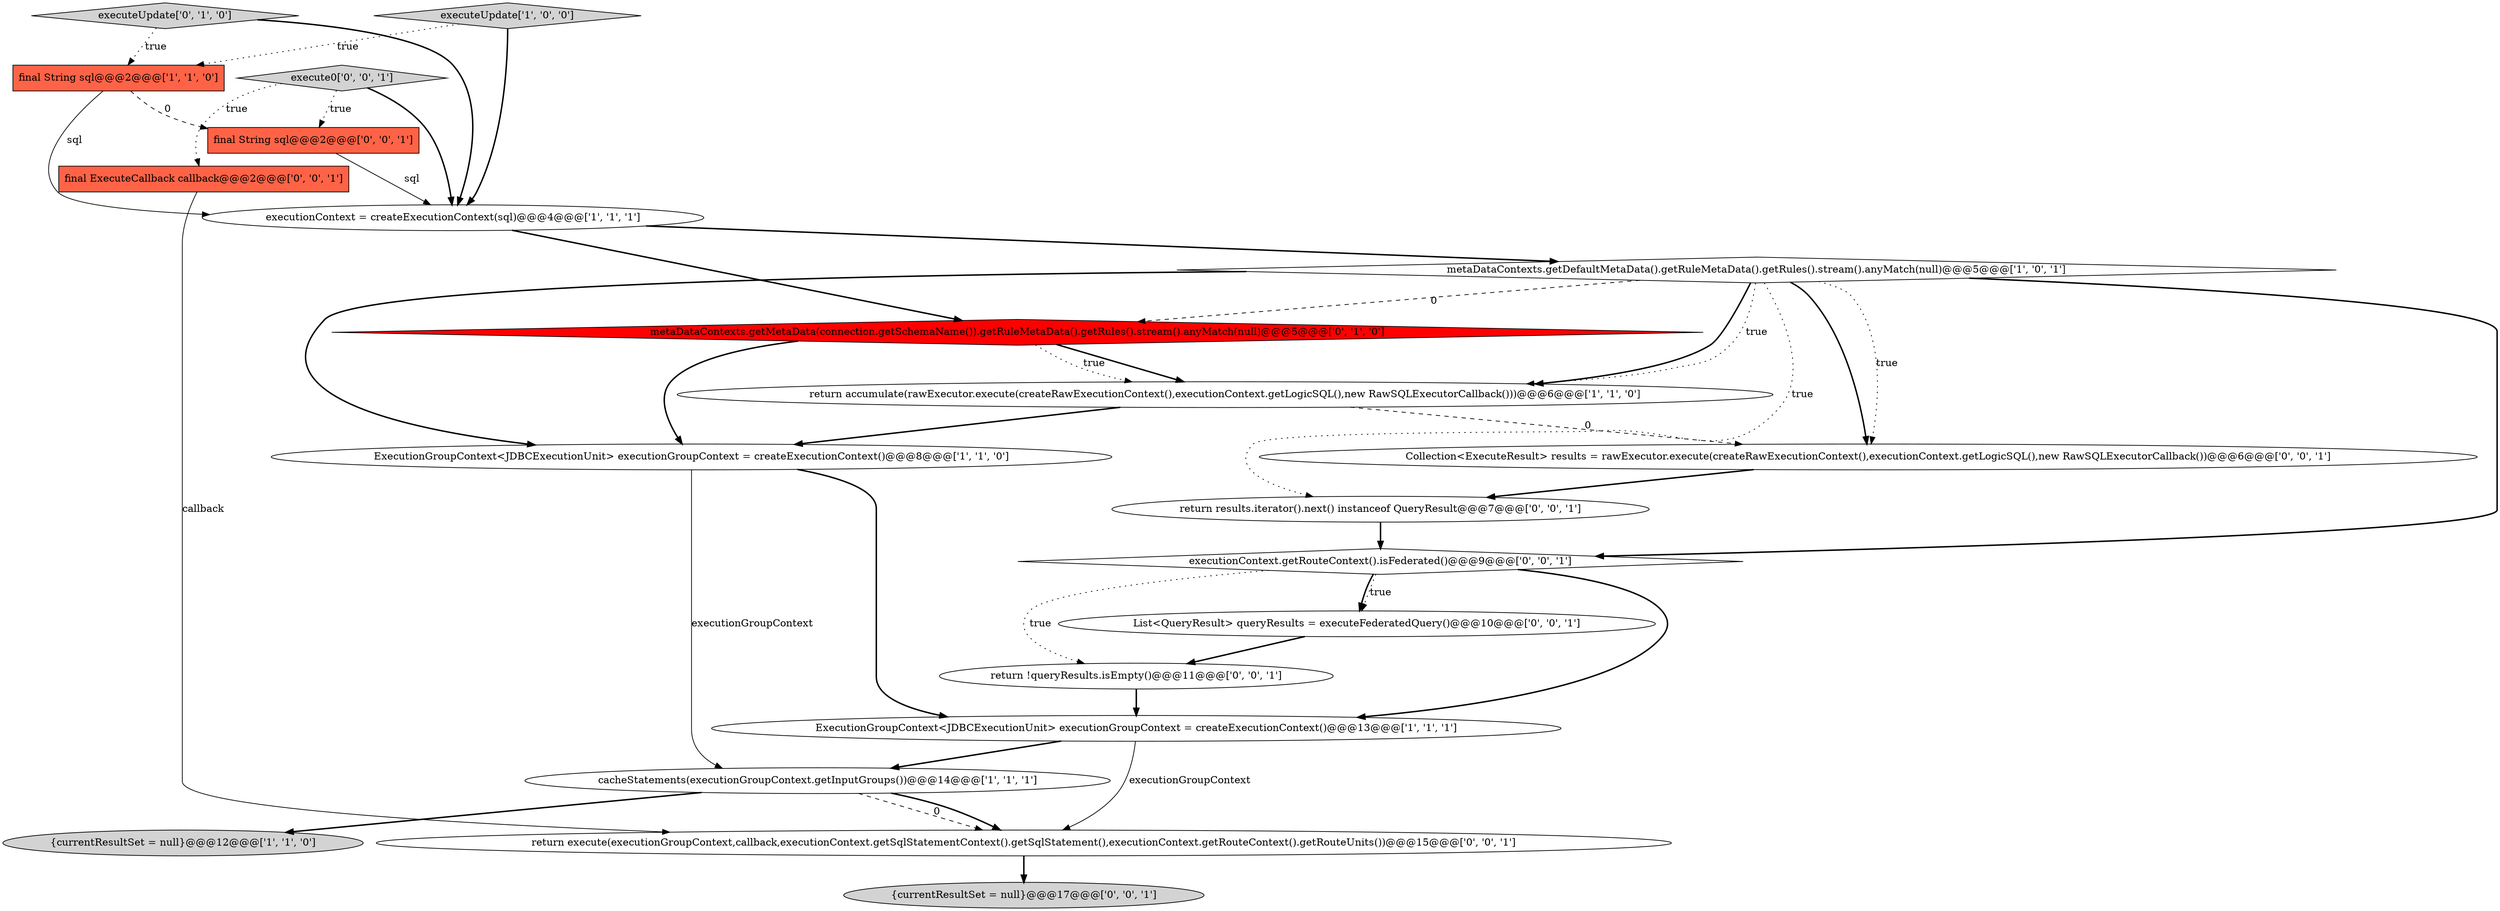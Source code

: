 digraph {
8 [style = filled, label = "executeUpdate['1', '0', '0']", fillcolor = lightgray, shape = diamond image = "AAA0AAABBB1BBB"];
11 [style = filled, label = "Collection<ExecuteResult> results = rawExecutor.execute(createRawExecutionContext(),executionContext.getLogicSQL(),new RawSQLExecutorCallback())@@@6@@@['0', '0', '1']", fillcolor = white, shape = ellipse image = "AAA0AAABBB3BBB"];
0 [style = filled, label = "return accumulate(rawExecutor.execute(createRawExecutionContext(),executionContext.getLogicSQL(),new RawSQLExecutorCallback()))@@@6@@@['1', '1', '0']", fillcolor = white, shape = ellipse image = "AAA0AAABBB1BBB"];
4 [style = filled, label = "executionContext = createExecutionContext(sql)@@@4@@@['1', '1', '1']", fillcolor = white, shape = ellipse image = "AAA0AAABBB1BBB"];
18 [style = filled, label = "List<QueryResult> queryResults = executeFederatedQuery()@@@10@@@['0', '0', '1']", fillcolor = white, shape = ellipse image = "AAA0AAABBB3BBB"];
10 [style = filled, label = "metaDataContexts.getMetaData(connection.getSchemaName()).getRuleMetaData().getRules().stream().anyMatch(null)@@@5@@@['0', '1', '0']", fillcolor = red, shape = diamond image = "AAA1AAABBB2BBB"];
12 [style = filled, label = "final ExecuteCallback callback@@@2@@@['0', '0', '1']", fillcolor = tomato, shape = box image = "AAA0AAABBB3BBB"];
14 [style = filled, label = "return execute(executionGroupContext,callback,executionContext.getSqlStatementContext().getSqlStatement(),executionContext.getRouteContext().getRouteUnits())@@@15@@@['0', '0', '1']", fillcolor = white, shape = ellipse image = "AAA0AAABBB3BBB"];
3 [style = filled, label = "{currentResultSet = null}@@@12@@@['1', '1', '0']", fillcolor = lightgray, shape = ellipse image = "AAA0AAABBB1BBB"];
17 [style = filled, label = "{currentResultSet = null}@@@17@@@['0', '0', '1']", fillcolor = lightgray, shape = ellipse image = "AAA0AAABBB3BBB"];
9 [style = filled, label = "executeUpdate['0', '1', '0']", fillcolor = lightgray, shape = diamond image = "AAA0AAABBB2BBB"];
16 [style = filled, label = "final String sql@@@2@@@['0', '0', '1']", fillcolor = tomato, shape = box image = "AAA0AAABBB3BBB"];
6 [style = filled, label = "ExecutionGroupContext<JDBCExecutionUnit> executionGroupContext = createExecutionContext()@@@13@@@['1', '1', '1']", fillcolor = white, shape = ellipse image = "AAA0AAABBB1BBB"];
5 [style = filled, label = "ExecutionGroupContext<JDBCExecutionUnit> executionGroupContext = createExecutionContext()@@@8@@@['1', '1', '0']", fillcolor = white, shape = ellipse image = "AAA0AAABBB1BBB"];
20 [style = filled, label = "execute0['0', '0', '1']", fillcolor = lightgray, shape = diamond image = "AAA0AAABBB3BBB"];
15 [style = filled, label = "return !queryResults.isEmpty()@@@11@@@['0', '0', '1']", fillcolor = white, shape = ellipse image = "AAA0AAABBB3BBB"];
13 [style = filled, label = "executionContext.getRouteContext().isFederated()@@@9@@@['0', '0', '1']", fillcolor = white, shape = diamond image = "AAA0AAABBB3BBB"];
19 [style = filled, label = "return results.iterator().next() instanceof QueryResult@@@7@@@['0', '0', '1']", fillcolor = white, shape = ellipse image = "AAA0AAABBB3BBB"];
2 [style = filled, label = "cacheStatements(executionGroupContext.getInputGroups())@@@14@@@['1', '1', '1']", fillcolor = white, shape = ellipse image = "AAA0AAABBB1BBB"];
1 [style = filled, label = "metaDataContexts.getDefaultMetaData().getRuleMetaData().getRules().stream().anyMatch(null)@@@5@@@['1', '0', '1']", fillcolor = white, shape = diamond image = "AAA0AAABBB1BBB"];
7 [style = filled, label = "final String sql@@@2@@@['1', '1', '0']", fillcolor = tomato, shape = box image = "AAA0AAABBB1BBB"];
1->5 [style = bold, label=""];
4->10 [style = bold, label=""];
13->18 [style = dotted, label="true"];
5->2 [style = solid, label="executionGroupContext"];
16->4 [style = solid, label="sql"];
7->16 [style = dashed, label="0"];
9->4 [style = bold, label=""];
2->3 [style = bold, label=""];
1->11 [style = dotted, label="true"];
18->15 [style = bold, label=""];
8->7 [style = dotted, label="true"];
14->17 [style = bold, label=""];
15->6 [style = bold, label=""];
0->11 [style = dashed, label="0"];
1->0 [style = bold, label=""];
1->10 [style = dashed, label="0"];
12->14 [style = solid, label="callback"];
11->19 [style = bold, label=""];
1->19 [style = dotted, label="true"];
1->13 [style = bold, label=""];
1->11 [style = bold, label=""];
20->4 [style = bold, label=""];
6->2 [style = bold, label=""];
7->4 [style = solid, label="sql"];
10->5 [style = bold, label=""];
5->6 [style = bold, label=""];
19->13 [style = bold, label=""];
2->14 [style = dashed, label="0"];
10->0 [style = bold, label=""];
2->14 [style = bold, label=""];
10->0 [style = dotted, label="true"];
13->15 [style = dotted, label="true"];
6->14 [style = solid, label="executionGroupContext"];
4->1 [style = bold, label=""];
1->0 [style = dotted, label="true"];
20->12 [style = dotted, label="true"];
8->4 [style = bold, label=""];
13->6 [style = bold, label=""];
9->7 [style = dotted, label="true"];
13->18 [style = bold, label=""];
20->16 [style = dotted, label="true"];
0->5 [style = bold, label=""];
}
